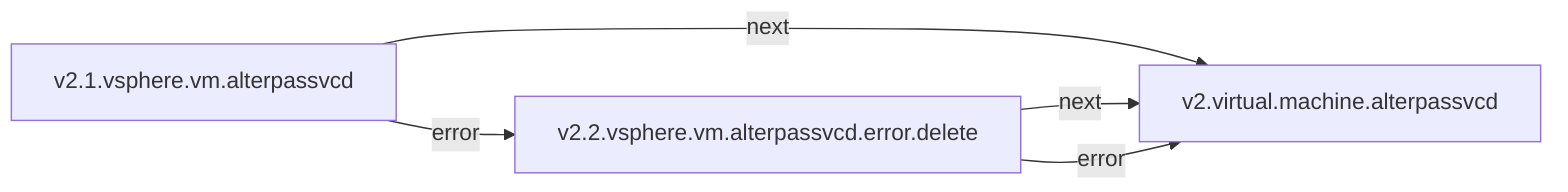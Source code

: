 graph LR
  v2.1.vsphere.vm.alterpassvcd -->|next| v2.virtual.machine.alterpassvcd
  v2.1.vsphere.vm.alterpassvcd -->|error| v2.2.vsphere.vm.alterpassvcd.error.delete
  v2.2.vsphere.vm.alterpassvcd.error.delete -->|next| v2.virtual.machine.alterpassvcd
  v2.2.vsphere.vm.alterpassvcd.error.delete -->|error| v2.virtual.machine.alterpassvcd